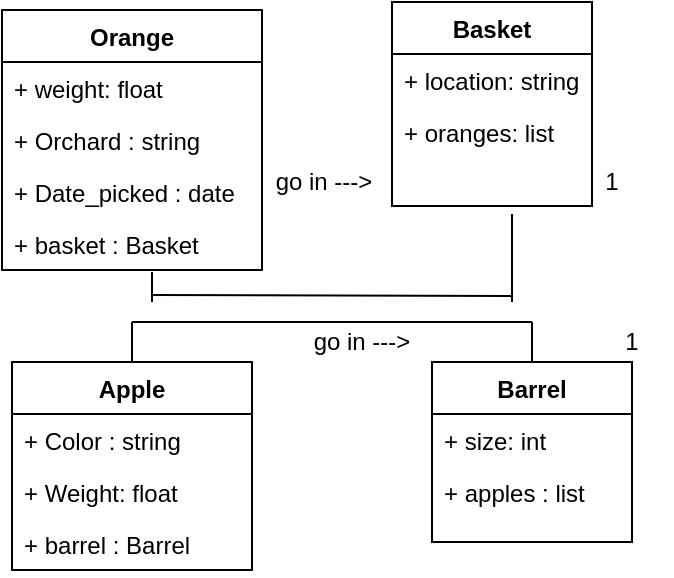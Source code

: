 <mxfile version="10.8.4" type="device"><diagram id="Gj08jlfDfR3dWHldMQy4" name="Page-1"><mxGraphModel dx="1394" dy="747" grid="1" gridSize="10" guides="1" tooltips="1" connect="1" arrows="1" fold="1" page="1" pageScale="1" pageWidth="413" pageHeight="291" math="0" shadow="0"><root><mxCell id="0"/><mxCell id="1" parent="0"/><mxCell id="s278X0twTB1t1ZPsZjtB-6" value="" style="endArrow=none;html=1;exitX=0.5;exitY=0;exitDx=0;exitDy=0;" edge="1" parent="1"><mxGeometry width="50" height="50" relative="1" as="geometry"><mxPoint x="110" y="190" as="sourcePoint"/><mxPoint x="110" y="160" as="targetPoint"/></mxGeometry></mxCell><mxCell id="s278X0twTB1t1ZPsZjtB-7" value="" style="endArrow=none;html=1;" edge="1" parent="1"><mxGeometry width="50" height="50" relative="1" as="geometry"><mxPoint x="110" y="160" as="sourcePoint"/><mxPoint x="310" y="160" as="targetPoint"/><Array as="points"><mxPoint x="220" y="160"/></Array></mxGeometry></mxCell><mxCell id="s278X0twTB1t1ZPsZjtB-8" value="" style="endArrow=none;html=1;exitX=0.5;exitY=0;exitDx=0;exitDy=0;" edge="1" parent="1"><mxGeometry width="50" height="50" relative="1" as="geometry"><mxPoint x="310" y="190" as="sourcePoint"/><mxPoint x="310" y="160" as="targetPoint"/></mxGeometry></mxCell><mxCell id="s278X0twTB1t1ZPsZjtB-10" value="" style="endArrow=none;html=1;" edge="1" parent="1"><mxGeometry width="50" height="50" relative="1" as="geometry"><mxPoint x="120" y="146.5" as="sourcePoint"/><mxPoint x="300" y="147" as="targetPoint"/></mxGeometry></mxCell><mxCell id="s278X0twTB1t1ZPsZjtB-14" value="go in ---&amp;gt;" style="text;html=1;strokeColor=none;fillColor=none;align=center;verticalAlign=middle;whiteSpace=wrap;rounded=0;" vertex="1" parent="1"><mxGeometry x="141" y="80" width="130" height="20" as="geometry"/></mxCell><mxCell id="s278X0twTB1t1ZPsZjtB-15" value="go in ---&amp;gt;" style="text;html=1;strokeColor=none;fillColor=none;align=center;verticalAlign=middle;whiteSpace=wrap;rounded=0;" vertex="1" parent="1"><mxGeometry x="160" y="160" width="130" height="20" as="geometry"/></mxCell><mxCell id="s278X0twTB1t1ZPsZjtB-17" value="1" style="text;html=1;strokeColor=none;fillColor=none;align=center;verticalAlign=middle;whiteSpace=wrap;rounded=0;" vertex="1" parent="1"><mxGeometry x="330" y="80" width="40" height="20" as="geometry"/></mxCell><mxCell id="s278X0twTB1t1ZPsZjtB-18" value="1" style="text;html=1;strokeColor=none;fillColor=none;align=center;verticalAlign=middle;whiteSpace=wrap;rounded=0;" vertex="1" parent="1"><mxGeometry x="340" y="160" width="40" height="20" as="geometry"/></mxCell><mxCell id="s278X0twTB1t1ZPsZjtB-19" value="Orange" style="swimlane;fontStyle=1;align=center;verticalAlign=top;childLayout=stackLayout;horizontal=1;startSize=26;horizontalStack=0;resizeParent=1;resizeParentMax=0;resizeLast=0;collapsible=1;marginBottom=0;" vertex="1" parent="1"><mxGeometry x="45" y="4" width="130" height="130" as="geometry"/></mxCell><mxCell id="s278X0twTB1t1ZPsZjtB-20" value="+ weight: float" style="text;strokeColor=none;fillColor=none;align=left;verticalAlign=top;spacingLeft=4;spacingRight=4;overflow=hidden;rotatable=0;points=[[0,0.5],[1,0.5]];portConstraint=eastwest;" vertex="1" parent="s278X0twTB1t1ZPsZjtB-19"><mxGeometry y="26" width="130" height="26" as="geometry"/></mxCell><mxCell id="s278X0twTB1t1ZPsZjtB-22" value="+ Orchard : string" style="text;strokeColor=none;fillColor=none;align=left;verticalAlign=top;spacingLeft=4;spacingRight=4;overflow=hidden;rotatable=0;points=[[0,0.5],[1,0.5]];portConstraint=eastwest;" vertex="1" parent="s278X0twTB1t1ZPsZjtB-19"><mxGeometry y="52" width="130" height="26" as="geometry"/></mxCell><mxCell id="s278X0twTB1t1ZPsZjtB-23" value="+ Date_picked : date" style="text;strokeColor=none;fillColor=none;align=left;verticalAlign=top;spacingLeft=4;spacingRight=4;overflow=hidden;rotatable=0;points=[[0,0.5],[1,0.5]];portConstraint=eastwest;" vertex="1" parent="s278X0twTB1t1ZPsZjtB-19"><mxGeometry y="78" width="130" height="26" as="geometry"/></mxCell><mxCell id="s278X0twTB1t1ZPsZjtB-30" value="+ basket : Basket" style="text;strokeColor=none;fillColor=none;align=left;verticalAlign=top;spacingLeft=4;spacingRight=4;overflow=hidden;rotatable=0;points=[[0,0.5],[1,0.5]];portConstraint=eastwest;" vertex="1" parent="s278X0twTB1t1ZPsZjtB-19"><mxGeometry y="104" width="130" height="26" as="geometry"/></mxCell><mxCell id="s278X0twTB1t1ZPsZjtB-25" value="Basket" style="swimlane;fontStyle=1;align=center;verticalAlign=top;childLayout=stackLayout;horizontal=1;startSize=26;horizontalStack=0;resizeParent=1;resizeParentMax=0;resizeLast=0;collapsible=1;marginBottom=0;" vertex="1" parent="1"><mxGeometry x="240" width="100" height="102" as="geometry"/></mxCell><mxCell id="s278X0twTB1t1ZPsZjtB-26" value="+ location: string" style="text;strokeColor=none;fillColor=none;align=left;verticalAlign=top;spacingLeft=4;spacingRight=4;overflow=hidden;rotatable=0;points=[[0,0.5],[1,0.5]];portConstraint=eastwest;" vertex="1" parent="s278X0twTB1t1ZPsZjtB-25"><mxGeometry y="26" width="100" height="26" as="geometry"/></mxCell><mxCell id="s278X0twTB1t1ZPsZjtB-28" value="+ oranges: list" style="text;strokeColor=none;fillColor=none;align=left;verticalAlign=top;spacingLeft=4;spacingRight=4;overflow=hidden;rotatable=0;points=[[0,0.5],[1,0.5]];portConstraint=eastwest;" vertex="1" parent="s278X0twTB1t1ZPsZjtB-25"><mxGeometry y="52" width="100" height="50" as="geometry"/></mxCell><mxCell id="s278X0twTB1t1ZPsZjtB-31" value="Apple" style="swimlane;fontStyle=1;align=center;verticalAlign=top;childLayout=stackLayout;horizontal=1;startSize=26;horizontalStack=0;resizeParent=1;resizeParentMax=0;resizeLast=0;collapsible=1;marginBottom=0;" vertex="1" parent="1"><mxGeometry x="50" y="180" width="120" height="104" as="geometry"/></mxCell><mxCell id="s278X0twTB1t1ZPsZjtB-32" value="+ Color : string" style="text;strokeColor=none;fillColor=none;align=left;verticalAlign=top;spacingLeft=4;spacingRight=4;overflow=hidden;rotatable=0;points=[[0,0.5],[1,0.5]];portConstraint=eastwest;" vertex="1" parent="s278X0twTB1t1ZPsZjtB-31"><mxGeometry y="26" width="120" height="26" as="geometry"/></mxCell><mxCell id="s278X0twTB1t1ZPsZjtB-33" value="+ Weight: float" style="text;strokeColor=none;fillColor=none;align=left;verticalAlign=top;spacingLeft=4;spacingRight=4;overflow=hidden;rotatable=0;points=[[0,0.5],[1,0.5]];portConstraint=eastwest;" vertex="1" parent="s278X0twTB1t1ZPsZjtB-31"><mxGeometry y="52" width="120" height="26" as="geometry"/></mxCell><mxCell id="s278X0twTB1t1ZPsZjtB-34" value="+ barrel : Barrel" style="text;strokeColor=none;fillColor=none;align=left;verticalAlign=top;spacingLeft=4;spacingRight=4;overflow=hidden;rotatable=0;points=[[0,0.5],[1,0.5]];portConstraint=eastwest;" vertex="1" parent="s278X0twTB1t1ZPsZjtB-31"><mxGeometry y="78" width="120" height="26" as="geometry"/></mxCell><mxCell id="s278X0twTB1t1ZPsZjtB-36" value="Barrel" style="swimlane;fontStyle=1;align=center;verticalAlign=top;childLayout=stackLayout;horizontal=1;startSize=26;horizontalStack=0;resizeParent=1;resizeParentMax=0;resizeLast=0;collapsible=1;marginBottom=0;" vertex="1" parent="1"><mxGeometry x="260" y="180" width="100" height="90" as="geometry"/></mxCell><mxCell id="s278X0twTB1t1ZPsZjtB-37" value="+ size: int" style="text;strokeColor=none;fillColor=none;align=left;verticalAlign=top;spacingLeft=4;spacingRight=4;overflow=hidden;rotatable=0;points=[[0,0.5],[1,0.5]];portConstraint=eastwest;" vertex="1" parent="s278X0twTB1t1ZPsZjtB-36"><mxGeometry y="26" width="100" height="26" as="geometry"/></mxCell><mxCell id="s278X0twTB1t1ZPsZjtB-38" value="+ apples : list" style="text;strokeColor=none;fillColor=none;align=left;verticalAlign=top;spacingLeft=4;spacingRight=4;overflow=hidden;rotatable=0;points=[[0,0.5],[1,0.5]];portConstraint=eastwest;" vertex="1" parent="s278X0twTB1t1ZPsZjtB-36"><mxGeometry y="52" width="100" height="38" as="geometry"/></mxCell><mxCell id="s278X0twTB1t1ZPsZjtB-39" value="" style="endArrow=none;html=1;" edge="1" parent="1"><mxGeometry width="50" height="50" relative="1" as="geometry"><mxPoint x="300" y="150" as="sourcePoint"/><mxPoint x="300" y="106" as="targetPoint"/></mxGeometry></mxCell><mxCell id="s278X0twTB1t1ZPsZjtB-40" value="" style="endArrow=none;html=1;entryX=0.577;entryY=1.038;entryDx=0;entryDy=0;entryPerimeter=0;" edge="1" parent="1" target="s278X0twTB1t1ZPsZjtB-30"><mxGeometry width="50" height="50" relative="1" as="geometry"><mxPoint x="120" y="150" as="sourcePoint"/><mxPoint x="30" y="170" as="targetPoint"/></mxGeometry></mxCell></root></mxGraphModel></diagram></mxfile>